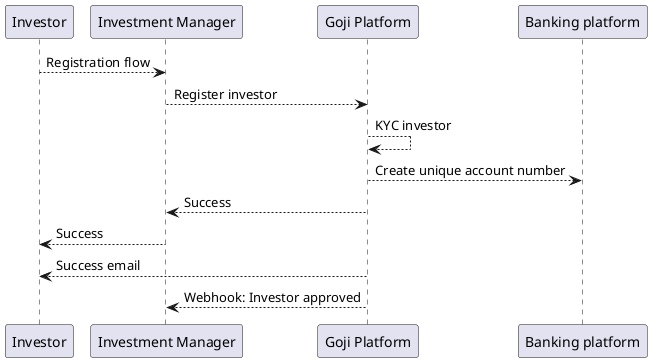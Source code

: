 @startuml
Investor --> "Investment Manager" : Registration flow
"Investment Manager" --> "Goji Platform": Register investor
"Goji Platform" --> "Goji Platform": KYC investor
"Goji Platform" --> "Banking platform": Create unique account number
"Goji Platform" --> "Investment Manager": Success
"Investment Manager" --> Investor : Success
"Goji Platform" --> "Investor": Success email
"Goji Platform" --> "Investment Manager": Webhook: Investor approved
@enduml